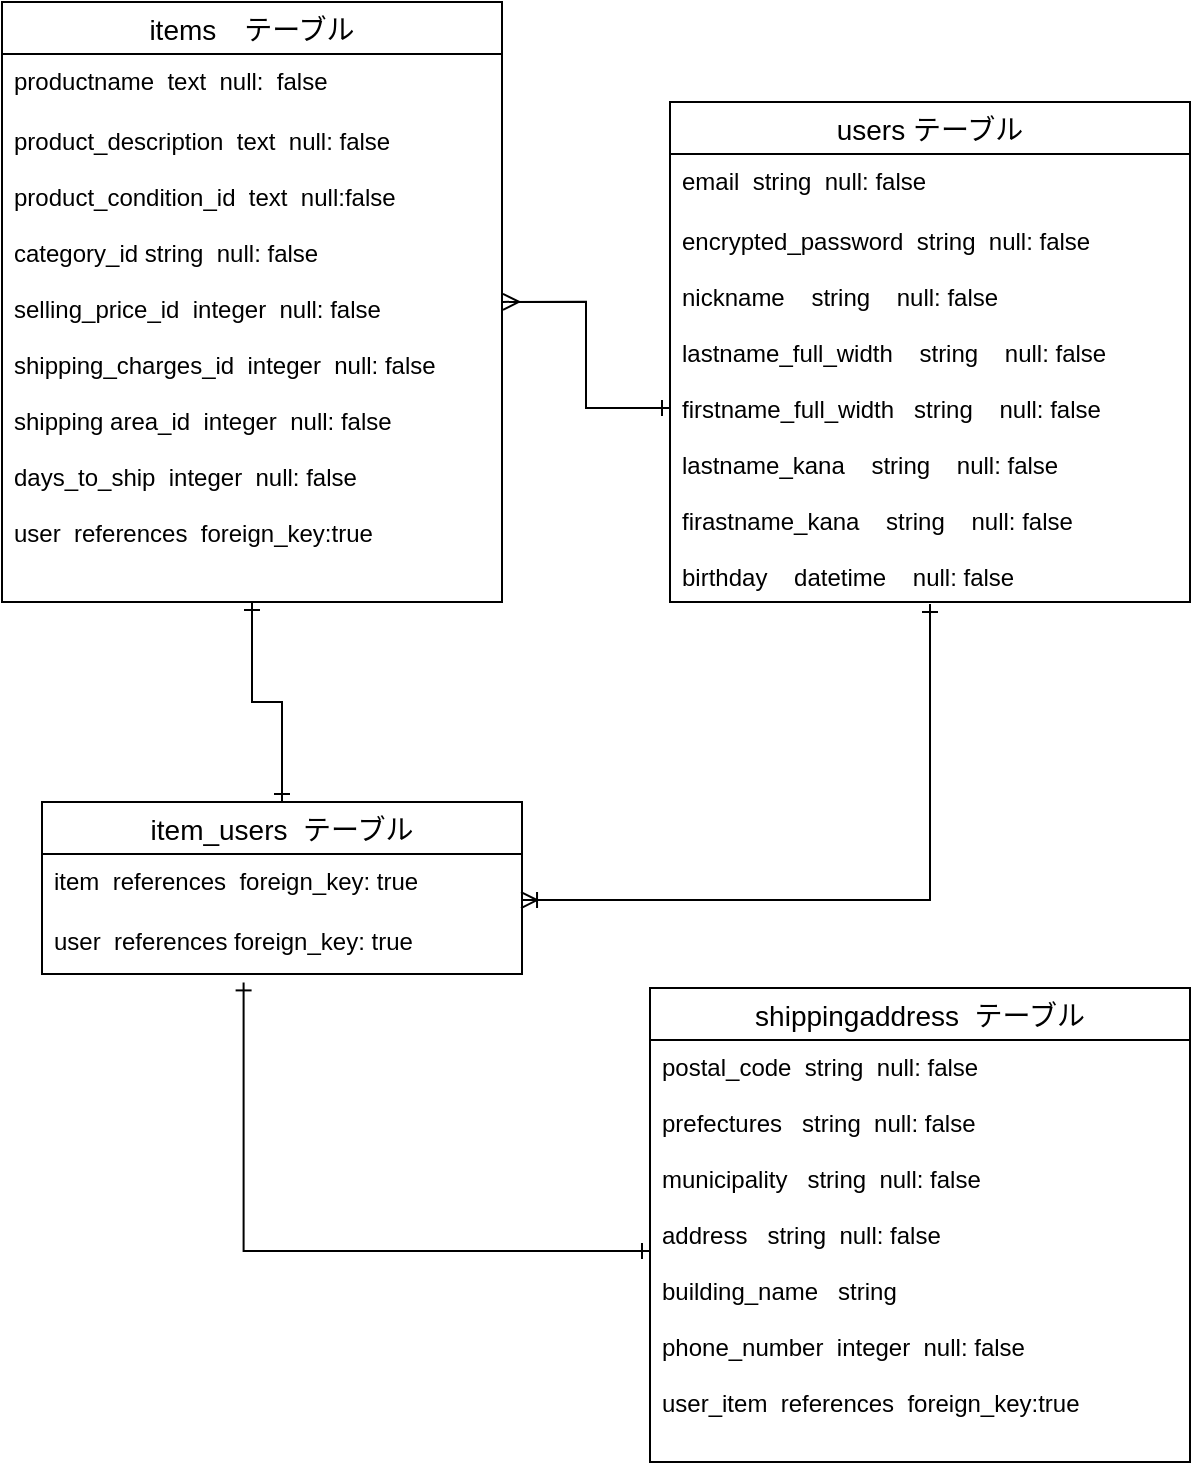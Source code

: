 <mxfile version="14.2.4" type="embed">
    <diagram id="2VtEBtvGqYfnz0a4XjCa" name="ページ1">
        <mxGraphModel dx="379" dy="1909" grid="1" gridSize="10" guides="1" tooltips="1" connect="1" arrows="1" fold="1" page="1" pageScale="1" pageWidth="827" pageHeight="1169" math="0" shadow="0">
            <root>
                <mxCell id="0"/>
                <mxCell id="1" parent="0"/>
                <mxCell id="280" style="edgeStyle=orthogonalEdgeStyle;rounded=0;orthogonalLoop=1;jettySize=auto;html=1;entryX=0.998;entryY=0.767;entryDx=0;entryDy=0;entryPerimeter=0;startArrow=ERone;startFill=0;sourcePerimeterSpacing=1;endArrow=ERoneToMany;endFill=0;targetPerimeterSpacing=0;strokeWidth=1;" parent="1" source="158" target="277" edge="1">
                    <mxGeometry relative="1" as="geometry"/>
                </mxCell>
                <mxCell id="158" value="users テーブル" style="swimlane;fontStyle=0;childLayout=stackLayout;horizontal=1;startSize=26;horizontalStack=0;resizeParent=1;resizeParentMax=0;resizeLast=0;collapsible=1;marginBottom=0;align=center;fontSize=14;" parent="1" vertex="1">
                    <mxGeometry x="424" y="10" width="260" height="250" as="geometry"/>
                </mxCell>
                <mxCell id="159" value="email  string  null: false  &#10;&#10;" style="text;strokeColor=none;fillColor=none;spacingLeft=4;spacingRight=4;overflow=hidden;rotatable=0;points=[[0,0.5],[1,0.5]];portConstraint=eastwest;fontSize=12;" parent="158" vertex="1">
                    <mxGeometry y="26" width="260" height="30" as="geometry"/>
                </mxCell>
                <mxCell id="161" value="encrypted_password  string  null: false&#10;&#10;nickname    string    null: false&#10;&#10;lastname_full_width    string    null: false&#10;&#10;firstname_full_width   string    null: false&#10;&#10;lastname_kana    string    null: false&#10;&#10;firastname_kana    string    null: false&#10;&#10;birthday    datetime    null: false&#10;" style="text;strokeColor=none;fillColor=none;spacingLeft=4;spacingRight=4;overflow=hidden;rotatable=0;points=[[0,0.5],[1,0.5]];portConstraint=eastwest;fontSize=12;" parent="158" vertex="1">
                    <mxGeometry y="56" width="260" height="194" as="geometry"/>
                </mxCell>
                <mxCell id="284" style="edgeStyle=orthogonalEdgeStyle;rounded=0;orthogonalLoop=1;jettySize=auto;html=1;endArrow=ERone;endFill=0;startArrow=ERone;startFill=0;" edge="1" parent="1" source="208" target="276">
                    <mxGeometry relative="1" as="geometry"/>
                </mxCell>
                <mxCell id="208" value="items　テーブル" style="swimlane;fontStyle=0;childLayout=stackLayout;horizontal=1;startSize=26;horizontalStack=0;resizeParent=1;resizeParentMax=0;resizeLast=0;collapsible=1;marginBottom=0;align=center;fontSize=14;" parent="1" vertex="1">
                    <mxGeometry x="90" y="-40" width="250" height="300" as="geometry"/>
                </mxCell>
                <mxCell id="210" value="productname  text  null:  false" style="text;strokeColor=none;fillColor=none;spacingLeft=4;spacingRight=4;overflow=hidden;rotatable=0;points=[[0,0.5],[1,0.5]];portConstraint=eastwest;fontSize=12;" parent="208" vertex="1">
                    <mxGeometry y="26" width="250" height="30" as="geometry"/>
                </mxCell>
                <mxCell id="257" style="edgeStyle=orthogonalEdgeStyle;rounded=0;orthogonalLoop=1;jettySize=auto;html=1;exitX=1;exitY=0.5;exitDx=0;exitDy=0;" parent="208" source="211" target="211" edge="1">
                    <mxGeometry relative="1" as="geometry"/>
                </mxCell>
                <mxCell id="211" value="product_description  text  null: false&#10;&#10;product_condition_id  text  null:false&#10;&#10;category_id string  null: false&#10;&#10;selling_price_id  integer  null: false&#10;&#10;shipping_charges_id  integer  null: false&#10;&#10;shipping area_id  integer  null: false&#10;&#10;days_to_ship  integer  null: false&#10;&#10;user  references  foreign_key:true" style="text;strokeColor=none;fillColor=none;spacingLeft=4;spacingRight=4;overflow=hidden;rotatable=0;points=[[0,0.5],[1,0.5]];portConstraint=eastwest;fontSize=12;" parent="208" vertex="1">
                    <mxGeometry y="56" width="250" height="244" as="geometry"/>
                </mxCell>
                <mxCell id="225" value="shippingaddress  テーブル" style="swimlane;fontStyle=0;childLayout=stackLayout;horizontal=1;startSize=26;horizontalStack=0;resizeParent=1;resizeParentMax=0;resizeLast=0;collapsible=1;marginBottom=0;align=center;fontSize=14;" parent="1" vertex="1">
                    <mxGeometry x="414" y="453" width="270" height="237" as="geometry"/>
                </mxCell>
                <mxCell id="250" style="edgeStyle=orthogonalEdgeStyle;rounded=0;orthogonalLoop=1;jettySize=auto;html=1;entryX=1.002;entryY=0.385;entryDx=0;entryDy=0;entryPerimeter=0;endArrow=ERmany;endFill=0;startArrow=ERone;startFill=0;" parent="1" source="161" target="211" edge="1">
                    <mxGeometry relative="1" as="geometry"/>
                </mxCell>
                <mxCell id="263" style="edgeStyle=orthogonalEdgeStyle;rounded=0;orthogonalLoop=1;jettySize=auto;html=1;entryX=1.006;entryY=0.341;entryDx=0;entryDy=0;entryPerimeter=0;strokeWidth=1;startArrow=none;startFill=0;shape=link;strokeColor=none;" parent="1" edge="1">
                    <mxGeometry relative="1" as="geometry">
                        <mxPoint x="420" y="657" as="sourcePoint"/>
                        <mxPoint x="316.56" y="590.74" as="targetPoint"/>
                    </mxGeometry>
                </mxCell>
                <mxCell id="276" value="item_users  テーブル" style="swimlane;fontStyle=0;childLayout=stackLayout;horizontal=1;startSize=26;horizontalStack=0;resizeParent=1;resizeParentMax=0;resizeLast=0;collapsible=1;marginBottom=0;align=center;fontSize=14;" parent="1" vertex="1">
                    <mxGeometry x="110" y="360" width="240" height="86" as="geometry"/>
                </mxCell>
                <mxCell id="277" value="item  references  foreign_key: true" style="text;strokeColor=none;fillColor=none;spacingLeft=4;spacingRight=4;overflow=hidden;rotatable=0;points=[[0,0.5],[1,0.5]];portConstraint=eastwest;fontSize=12;" parent="276" vertex="1">
                    <mxGeometry y="26" width="240" height="30" as="geometry"/>
                </mxCell>
                <mxCell id="279" value="user  references foreign_key: true" style="text;strokeColor=none;fillColor=none;spacingLeft=4;spacingRight=4;overflow=hidden;rotatable=0;points=[[0,0.5],[1,0.5]];portConstraint=eastwest;fontSize=12;" parent="276" vertex="1">
                    <mxGeometry y="56" width="240" height="30" as="geometry"/>
                </mxCell>
                <mxCell id="283" style="edgeStyle=orthogonalEdgeStyle;rounded=0;orthogonalLoop=1;jettySize=auto;html=1;entryX=0.42;entryY=1.14;entryDx=0;entryDy=0;entryPerimeter=0;startArrow=ERone;startFill=0;endArrow=ERone;endFill=0;" parent="1" source="270" target="279" edge="1">
                    <mxGeometry relative="1" as="geometry">
                        <Array as="points">
                            <mxPoint x="211" y="585"/>
                        </Array>
                    </mxGeometry>
                </mxCell>
                <mxCell id="270" value="postal_code  string  null: false  &#10;&#10;prefectures   string  null: false&#10;&#10;municipality   string  null: false&#10;&#10;address   string  null: false&#10;&#10;building_name   string  &#10;&#10;phone_number  integer  null: false&#10;&#10;user_item  references  foreign_key:true&#10;" style="text;strokeColor=none;fillColor=none;spacingLeft=4;spacingRight=4;overflow=hidden;rotatable=0;points=[[0,0.5],[1,0.5]];portConstraint=eastwest;fontSize=12;" parent="1" vertex="1">
                    <mxGeometry x="414" y="479" width="270" height="211" as="geometry"/>
                </mxCell>
            </root>
        </mxGraphModel>
    </diagram>
</mxfile>